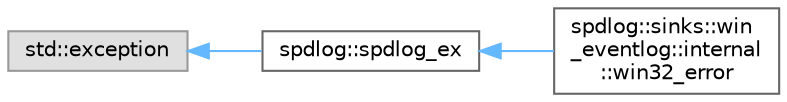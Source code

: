 digraph "类继承关系图"
{
 // LATEX_PDF_SIZE
  bgcolor="transparent";
  edge [fontname=Helvetica,fontsize=10,labelfontname=Helvetica,labelfontsize=10];
  node [fontname=Helvetica,fontsize=10,shape=box,height=0.2,width=0.4];
  rankdir="LR";
  Node0 [id="Node000000",label="std::exception",height=0.2,width=0.4,color="grey60", fillcolor="#E0E0E0", style="filled",tooltip=" "];
  Node0 -> Node1 [id="edge1653_Node000000_Node000001",dir="back",color="steelblue1",style="solid",tooltip=" "];
  Node1 [id="Node000001",label="spdlog::spdlog_ex",height=0.2,width=0.4,color="grey40", fillcolor="white", style="filled",URL="$classspdlog_1_1spdlog__ex.html",tooltip=" "];
  Node1 -> Node2 [id="edge1654_Node000001_Node000002",dir="back",color="steelblue1",style="solid",tooltip=" "];
  Node2 [id="Node000002",label="spdlog::sinks::win\l_eventlog::internal\l::win32_error",height=0.2,width=0.4,color="grey40", fillcolor="white", style="filled",URL="$structspdlog_1_1sinks_1_1win__eventlog_1_1internal_1_1win32__error.html",tooltip=" "];
}
